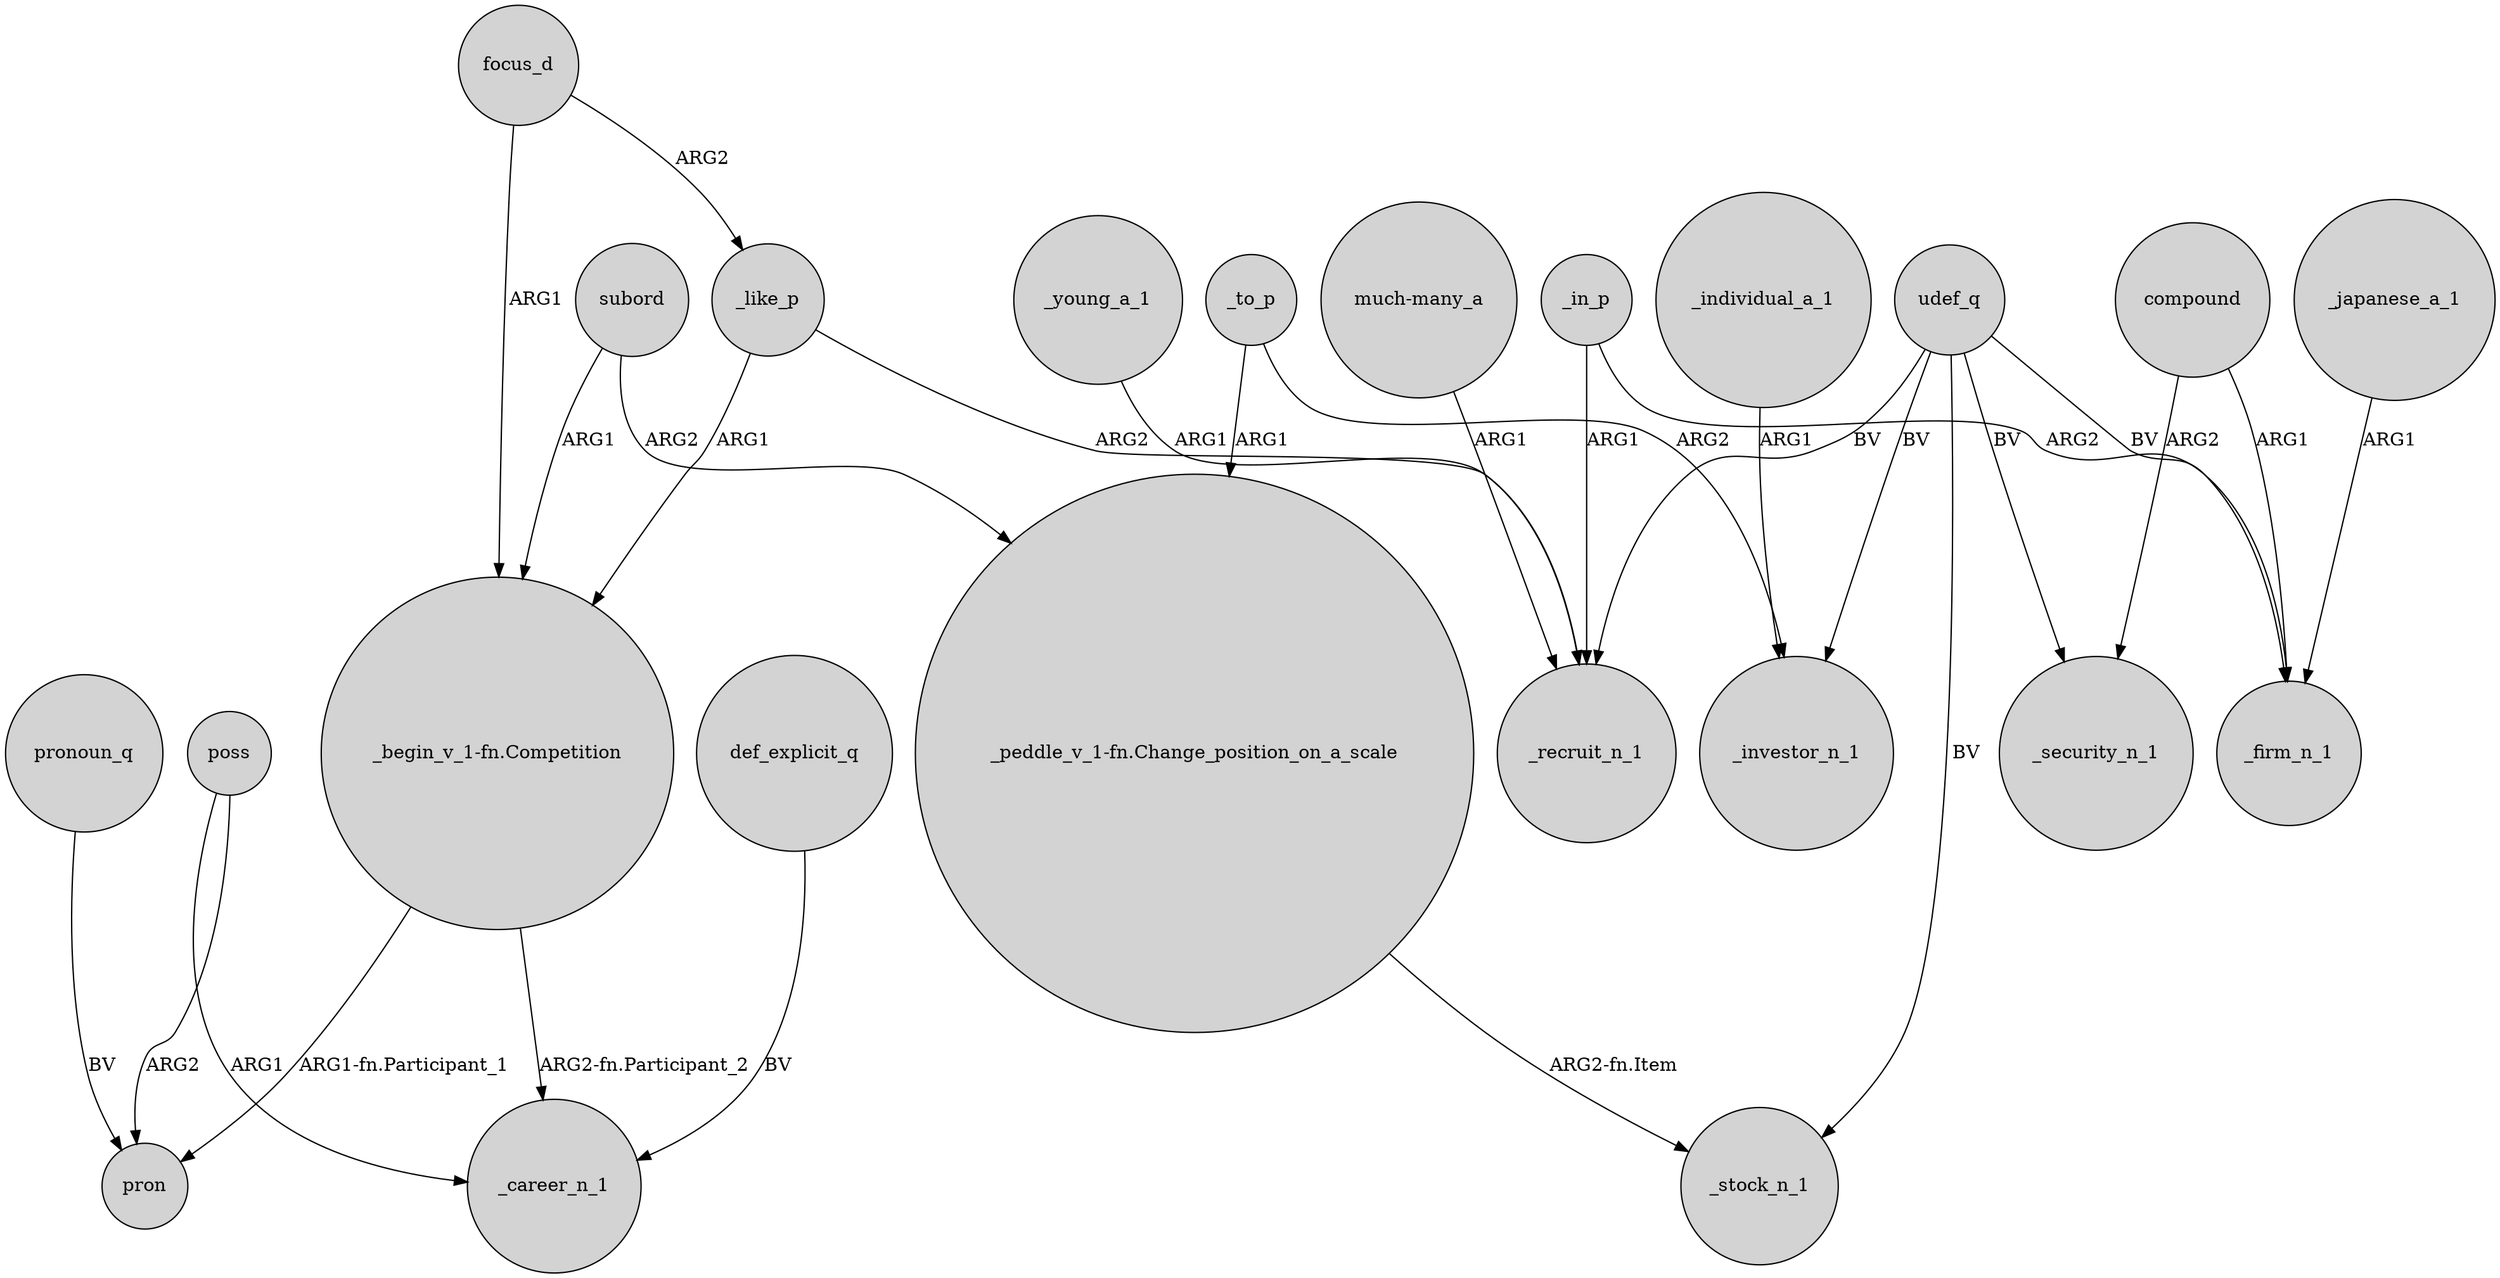 digraph {
	node [shape=circle style=filled]
	focus_d -> _like_p [label=ARG2]
	"_begin_v_1-fn.Competition" -> pron [label="ARG1-fn.Participant_1"]
	"much-many_a" -> _recruit_n_1 [label=ARG1]
	def_explicit_q -> _career_n_1 [label=BV]
	udef_q -> _recruit_n_1 [label=BV]
	"_begin_v_1-fn.Competition" -> _career_n_1 [label="ARG2-fn.Participant_2"]
	_in_p -> _firm_n_1 [label=ARG2]
	udef_q -> _security_n_1 [label=BV]
	_to_p -> _investor_n_1 [label=ARG2]
	udef_q -> _firm_n_1 [label=BV]
	subord -> "_peddle_v_1-fn.Change_position_on_a_scale" [label=ARG2]
	pronoun_q -> pron [label=BV]
	poss -> _career_n_1 [label=ARG1]
	focus_d -> "_begin_v_1-fn.Competition" [label=ARG1]
	udef_q -> _stock_n_1 [label=BV]
	poss -> pron [label=ARG2]
	_like_p -> "_begin_v_1-fn.Competition" [label=ARG1]
	_young_a_1 -> _recruit_n_1 [label=ARG1]
	_to_p -> "_peddle_v_1-fn.Change_position_on_a_scale" [label=ARG1]
	compound -> _firm_n_1 [label=ARG1]
	subord -> "_begin_v_1-fn.Competition" [label=ARG1]
	_in_p -> _recruit_n_1 [label=ARG1]
	_individual_a_1 -> _investor_n_1 [label=ARG1]
	compound -> _security_n_1 [label=ARG2]
	udef_q -> _investor_n_1 [label=BV]
	_japanese_a_1 -> _firm_n_1 [label=ARG1]
	_like_p -> _recruit_n_1 [label=ARG2]
	"_peddle_v_1-fn.Change_position_on_a_scale" -> _stock_n_1 [label="ARG2-fn.Item"]
}

